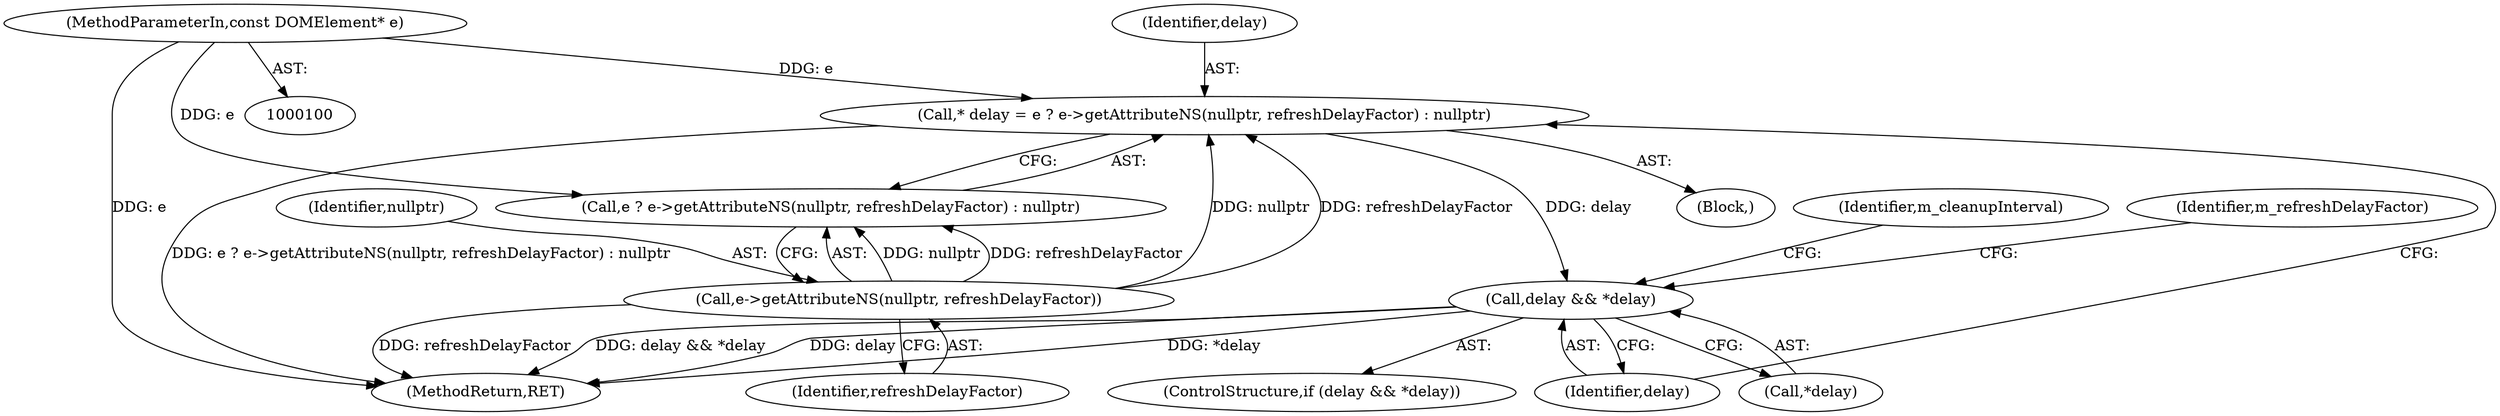 digraph "0_shibboleth_6182b0acf2df670e75423c2ed7afe6950ef11c9d@pointer" {
"1000114" [label="(Call,* delay = e ? e->getAttributeNS(nullptr, refreshDelayFactor) : nullptr)"];
"1000101" [label="(MethodParameterIn,const DOMElement* e)"];
"1000118" [label="(Call,e->getAttributeNS(nullptr, refreshDelayFactor))"];
"1000123" [label="(Call,delay && *delay)"];
"1000120" [label="(Identifier,refreshDelayFactor)"];
"1000124" [label="(Identifier,delay)"];
"1000101" [label="(MethodParameterIn,const DOMElement* e)"];
"1000115" [label="(Identifier,delay)"];
"1000123" [label="(Call,delay && *delay)"];
"1000118" [label="(Call,e->getAttributeNS(nullptr, refreshDelayFactor))"];
"1000149" [label="(Identifier,m_cleanupInterval)"];
"1000102" [label="(Block,)"];
"1000119" [label="(Identifier,nullptr)"];
"1000125" [label="(Call,*delay)"];
"1000168" [label="(MethodReturn,RET)"];
"1000116" [label="(Call,e ? e->getAttributeNS(nullptr, refreshDelayFactor) : nullptr)"];
"1000114" [label="(Call,* delay = e ? e->getAttributeNS(nullptr, refreshDelayFactor) : nullptr)"];
"1000122" [label="(ControlStructure,if (delay && *delay))"];
"1000130" [label="(Identifier,m_refreshDelayFactor)"];
"1000114" -> "1000102"  [label="AST: "];
"1000114" -> "1000116"  [label="CFG: "];
"1000115" -> "1000114"  [label="AST: "];
"1000116" -> "1000114"  [label="AST: "];
"1000124" -> "1000114"  [label="CFG: "];
"1000114" -> "1000168"  [label="DDG: e ? e->getAttributeNS(nullptr, refreshDelayFactor) : nullptr"];
"1000101" -> "1000114"  [label="DDG: e"];
"1000118" -> "1000114"  [label="DDG: nullptr"];
"1000118" -> "1000114"  [label="DDG: refreshDelayFactor"];
"1000114" -> "1000123"  [label="DDG: delay"];
"1000101" -> "1000100"  [label="AST: "];
"1000101" -> "1000168"  [label="DDG: e"];
"1000101" -> "1000116"  [label="DDG: e"];
"1000118" -> "1000116"  [label="AST: "];
"1000118" -> "1000120"  [label="CFG: "];
"1000119" -> "1000118"  [label="AST: "];
"1000120" -> "1000118"  [label="AST: "];
"1000116" -> "1000118"  [label="CFG: "];
"1000118" -> "1000168"  [label="DDG: refreshDelayFactor"];
"1000118" -> "1000116"  [label="DDG: nullptr"];
"1000118" -> "1000116"  [label="DDG: refreshDelayFactor"];
"1000123" -> "1000122"  [label="AST: "];
"1000123" -> "1000124"  [label="CFG: "];
"1000123" -> "1000125"  [label="CFG: "];
"1000124" -> "1000123"  [label="AST: "];
"1000125" -> "1000123"  [label="AST: "];
"1000130" -> "1000123"  [label="CFG: "];
"1000149" -> "1000123"  [label="CFG: "];
"1000123" -> "1000168"  [label="DDG: *delay"];
"1000123" -> "1000168"  [label="DDG: delay && *delay"];
"1000123" -> "1000168"  [label="DDG: delay"];
}
